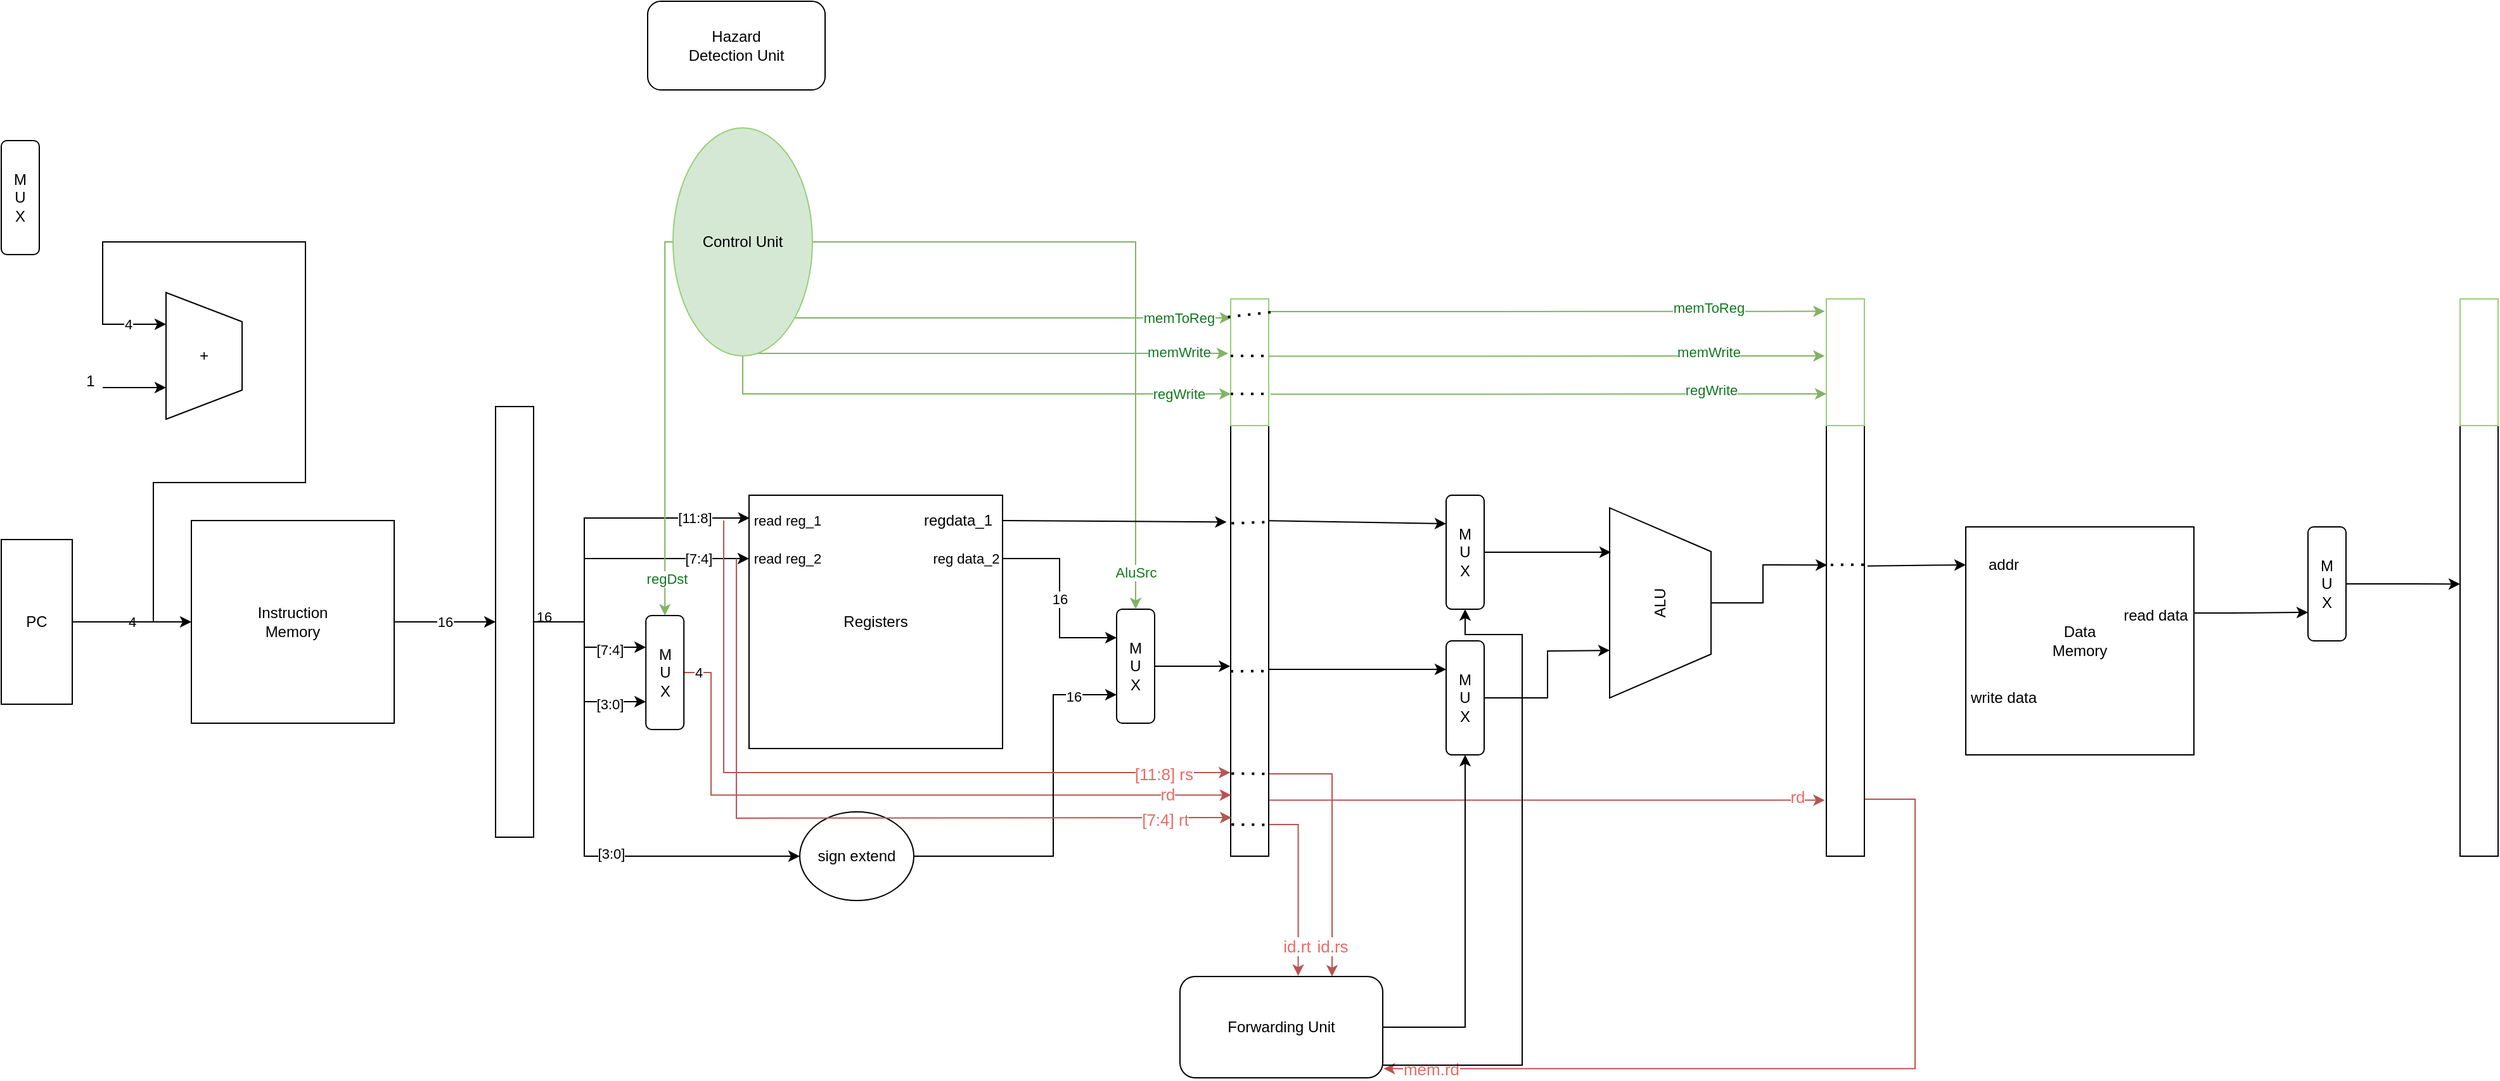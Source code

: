 <mxfile version="17.4.1" type="github">
  <diagram id="qs1wtUwDV05X5uVavrBw" name="Page-1">
    <mxGraphModel dx="1233" dy="703" grid="1" gridSize="10" guides="1" tooltips="1" connect="1" arrows="1" fold="1" page="1" pageScale="1" pageWidth="827" pageHeight="1169" math="0" shadow="0">
      <root>
        <mxCell id="0" />
        <mxCell id="1" parent="0" />
        <mxCell id="9MaWYTvtbsyKYIom71rw-11" value="Registers" style="whiteSpace=wrap;html=1;aspect=fixed;shadow=0;" parent="1" vertex="1">
          <mxGeometry x="860" y="400" width="200" height="200" as="geometry" />
        </mxCell>
        <mxCell id="9MaWYTvtbsyKYIom71rw-66" value="16" style="edgeStyle=orthogonalEdgeStyle;rounded=0;orthogonalLoop=1;jettySize=auto;html=1;entryX=0;entryY=0.25;entryDx=0;entryDy=0;" edge="1" parent="1" source="9MaWYTvtbsyKYIom71rw-11" target="9MaWYTvtbsyKYIom71rw-16">
          <mxGeometry relative="1" as="geometry">
            <Array as="points">
              <mxPoint x="1105" y="450" />
              <mxPoint x="1105" y="513" />
            </Array>
          </mxGeometry>
        </mxCell>
        <mxCell id="9MaWYTvtbsyKYIom71rw-67" value="reg data_2" style="edgeLabel;html=1;align=center;verticalAlign=middle;resizable=0;points=[];" connectable="0" vertex="1" parent="9MaWYTvtbsyKYIom71rw-66">
          <mxGeometry x="-0.825" relative="1" as="geometry">
            <mxPoint x="-43" as="offset" />
          </mxGeometry>
        </mxCell>
        <mxCell id="9MaWYTvtbsyKYIom71rw-9" value="4" style="edgeStyle=orthogonalEdgeStyle;rounded=0;orthogonalLoop=1;jettySize=auto;html=1;entryX=0;entryY=0.5;entryDx=0;entryDy=0;" parent="1" source="9MaWYTvtbsyKYIom71rw-4" target="9MaWYTvtbsyKYIom71rw-8" edge="1">
          <mxGeometry relative="1" as="geometry" />
        </mxCell>
        <mxCell id="9MaWYTvtbsyKYIom71rw-28" value="4" style="edgeStyle=orthogonalEdgeStyle;rounded=0;orthogonalLoop=1;jettySize=auto;html=1;entryX=0.75;entryY=0;entryDx=0;entryDy=0;" parent="1" source="9MaWYTvtbsyKYIom71rw-4" target="9MaWYTvtbsyKYIom71rw-20" edge="1">
          <mxGeometry x="0.921" relative="1" as="geometry">
            <Array as="points">
              <mxPoint x="390" y="500" />
              <mxPoint x="390" y="390" />
              <mxPoint x="510" y="390" />
              <mxPoint x="510" y="200" />
              <mxPoint x="350" y="200" />
              <mxPoint x="350" y="265" />
            </Array>
            <mxPoint as="offset" />
          </mxGeometry>
        </mxCell>
        <mxCell id="9MaWYTvtbsyKYIom71rw-4" value="PC" style="rounded=0;whiteSpace=wrap;html=1;" parent="1" vertex="1">
          <mxGeometry x="270" y="435" width="56" height="130" as="geometry" />
        </mxCell>
        <mxCell id="9MaWYTvtbsyKYIom71rw-12" value="16" style="edgeStyle=orthogonalEdgeStyle;rounded=0;orthogonalLoop=1;jettySize=auto;html=1;entryX=0;entryY=0.5;entryDx=0;entryDy=0;" parent="1" source="9MaWYTvtbsyKYIom71rw-8" target="9MaWYTvtbsyKYIom71rw-10" edge="1">
          <mxGeometry relative="1" as="geometry" />
        </mxCell>
        <mxCell id="9MaWYTvtbsyKYIom71rw-8" value="Instruction&lt;br&gt;Memory" style="whiteSpace=wrap;html=1;aspect=fixed;" parent="1" vertex="1">
          <mxGeometry x="420" y="420" width="160" height="160" as="geometry" />
        </mxCell>
        <mxCell id="9MaWYTvtbsyKYIom71rw-42" style="edgeStyle=orthogonalEdgeStyle;rounded=0;orthogonalLoop=1;jettySize=auto;html=1;entryX=0.002;entryY=0.09;entryDx=0;entryDy=0;entryPerimeter=0;" parent="1" source="9MaWYTvtbsyKYIom71rw-10" target="9MaWYTvtbsyKYIom71rw-11" edge="1">
          <mxGeometry relative="1" as="geometry">
            <Array as="points">
              <mxPoint x="730" y="500" />
              <mxPoint x="730" y="418" />
            </Array>
          </mxGeometry>
        </mxCell>
        <mxCell id="9MaWYTvtbsyKYIom71rw-43" value="read reg_1" style="edgeLabel;html=1;align=center;verticalAlign=middle;resizable=0;points=[];" parent="9MaWYTvtbsyKYIom71rw-42" vertex="1" connectable="0">
          <mxGeometry x="0.569" y="-2" relative="1" as="geometry">
            <mxPoint x="84" as="offset" />
          </mxGeometry>
        </mxCell>
        <mxCell id="9MaWYTvtbsyKYIom71rw-48" value="[11:8]" style="edgeLabel;html=1;align=center;verticalAlign=middle;resizable=0;points=[];" parent="9MaWYTvtbsyKYIom71rw-42" vertex="1" connectable="0">
          <mxGeometry x="0.651" relative="1" as="geometry">
            <mxPoint as="offset" />
          </mxGeometry>
        </mxCell>
        <mxCell id="9MaWYTvtbsyKYIom71rw-44" value="read reg_2" style="edgeStyle=orthogonalEdgeStyle;rounded=0;orthogonalLoop=1;jettySize=auto;html=1;entryX=0;entryY=0.25;entryDx=0;entryDy=0;" parent="1" source="9MaWYTvtbsyKYIom71rw-10" target="9MaWYTvtbsyKYIom71rw-11" edge="1">
          <mxGeometry x="1" y="30" relative="1" as="geometry">
            <Array as="points">
              <mxPoint x="730" y="500" />
              <mxPoint x="730" y="450" />
            </Array>
            <mxPoint x="30" y="30" as="offset" />
          </mxGeometry>
        </mxCell>
        <mxCell id="9MaWYTvtbsyKYIom71rw-49" value="[7:4]" style="edgeLabel;html=1;align=center;verticalAlign=middle;resizable=0;points=[];" parent="9MaWYTvtbsyKYIom71rw-44" vertex="1" connectable="0">
          <mxGeometry x="0.669" y="1" relative="1" as="geometry">
            <mxPoint x="-4" y="1" as="offset" />
          </mxGeometry>
        </mxCell>
        <mxCell id="9MaWYTvtbsyKYIom71rw-54" style="edgeStyle=orthogonalEdgeStyle;rounded=0;orthogonalLoop=1;jettySize=auto;html=1;" edge="1" parent="1" source="9MaWYTvtbsyKYIom71rw-10" target="9MaWYTvtbsyKYIom71rw-51">
          <mxGeometry relative="1" as="geometry">
            <Array as="points">
              <mxPoint x="730" y="500" />
              <mxPoint x="730" y="520" />
            </Array>
          </mxGeometry>
        </mxCell>
        <mxCell id="9MaWYTvtbsyKYIom71rw-56" value="[7:4]" style="edgeLabel;html=1;align=center;verticalAlign=middle;resizable=0;points=[];" connectable="0" vertex="1" parent="9MaWYTvtbsyKYIom71rw-54">
          <mxGeometry x="0.467" y="-2" relative="1" as="geometry">
            <mxPoint as="offset" />
          </mxGeometry>
        </mxCell>
        <mxCell id="9MaWYTvtbsyKYIom71rw-55" style="edgeStyle=orthogonalEdgeStyle;rounded=0;orthogonalLoop=1;jettySize=auto;html=1;entryX=0;entryY=0.75;entryDx=0;entryDy=0;" edge="1" parent="1" source="9MaWYTvtbsyKYIom71rw-10" target="9MaWYTvtbsyKYIom71rw-51">
          <mxGeometry relative="1" as="geometry">
            <Array as="points">
              <mxPoint x="730" y="500" />
              <mxPoint x="730" y="563" />
              <mxPoint x="779" y="563" />
            </Array>
          </mxGeometry>
        </mxCell>
        <mxCell id="9MaWYTvtbsyKYIom71rw-57" value="[3:0]" style="edgeLabel;html=1;align=center;verticalAlign=middle;resizable=0;points=[];" connectable="0" vertex="1" parent="9MaWYTvtbsyKYIom71rw-55">
          <mxGeometry x="0.612" y="-2" relative="1" as="geometry">
            <mxPoint as="offset" />
          </mxGeometry>
        </mxCell>
        <mxCell id="9MaWYTvtbsyKYIom71rw-62" value="16" style="edgeLabel;html=1;align=center;verticalAlign=middle;resizable=0;points=[];" connectable="0" vertex="1" parent="9MaWYTvtbsyKYIom71rw-55">
          <mxGeometry x="-0.895" y="4" relative="1" as="geometry">
            <mxPoint as="offset" />
          </mxGeometry>
        </mxCell>
        <mxCell id="9MaWYTvtbsyKYIom71rw-64" style="edgeStyle=orthogonalEdgeStyle;rounded=0;orthogonalLoop=1;jettySize=auto;html=1;entryX=0;entryY=0.5;entryDx=0;entryDy=0;" edge="1" parent="1" source="9MaWYTvtbsyKYIom71rw-10" target="9MaWYTvtbsyKYIom71rw-63">
          <mxGeometry relative="1" as="geometry">
            <Array as="points">
              <mxPoint x="730" y="500" />
              <mxPoint x="730" y="685" />
            </Array>
          </mxGeometry>
        </mxCell>
        <mxCell id="9MaWYTvtbsyKYIom71rw-69" value="[3:0]" style="edgeLabel;html=1;align=center;verticalAlign=middle;resizable=0;points=[];" connectable="0" vertex="1" parent="9MaWYTvtbsyKYIom71rw-64">
          <mxGeometry x="0.242" y="2" relative="1" as="geometry">
            <mxPoint as="offset" />
          </mxGeometry>
        </mxCell>
        <mxCell id="9MaWYTvtbsyKYIom71rw-10" value="" style="rounded=0;whiteSpace=wrap;html=1;" parent="1" vertex="1">
          <mxGeometry x="660" y="330" width="30" height="340" as="geometry" />
        </mxCell>
        <mxCell id="R9fI59fBNMgwnkUoaB2U-14" style="edgeStyle=orthogonalEdgeStyle;rounded=0;orthogonalLoop=1;jettySize=auto;html=1;exitX=1;exitY=0.5;exitDx=0;exitDy=0;entryX=0;entryY=0.25;entryDx=0;entryDy=0;" edge="1" parent="1" source="9MaWYTvtbsyKYIom71rw-13" target="9MaWYTvtbsyKYIom71rw-15">
          <mxGeometry relative="1" as="geometry">
            <Array as="points">
              <mxPoint x="1270" y="538" />
            </Array>
          </mxGeometry>
        </mxCell>
        <mxCell id="s3Yi8e5sQgFG5L6n6zUz-1" style="edgeStyle=orthogonalEdgeStyle;rounded=0;orthogonalLoop=1;jettySize=auto;html=1;entryX=0.75;entryY=0;entryDx=0;entryDy=0;fillColor=#f8cecc;strokeColor=#b85450;" edge="1" parent="1" source="9MaWYTvtbsyKYIom71rw-13" target="9MaWYTvtbsyKYIom71rw-38">
          <mxGeometry relative="1" as="geometry">
            <Array as="points">
              <mxPoint x="1320" y="620" />
            </Array>
          </mxGeometry>
        </mxCell>
        <mxCell id="s3Yi8e5sQgFG5L6n6zUz-2" value="&lt;font color=&quot;#ea6b66&quot; style=&quot;font-size: 13px&quot;&gt;id.rs&lt;/font&gt;" style="edgeLabel;html=1;align=center;verticalAlign=middle;resizable=0;points=[];" connectable="0" vertex="1" parent="s3Yi8e5sQgFG5L6n6zUz-1">
          <mxGeometry x="0.768" y="-3" relative="1" as="geometry">
            <mxPoint x="3" as="offset" />
          </mxGeometry>
        </mxCell>
        <mxCell id="s3Yi8e5sQgFG5L6n6zUz-3" style="edgeStyle=orthogonalEdgeStyle;rounded=0;orthogonalLoop=1;jettySize=auto;html=1;entryX=0.583;entryY=-0.006;entryDx=0;entryDy=0;entryPerimeter=0;fontSize=13;fontColor=#EA6B66;fillColor=#f8cecc;strokeColor=#b85450;" edge="1" parent="1" source="9MaWYTvtbsyKYIom71rw-13" target="9MaWYTvtbsyKYIom71rw-38">
          <mxGeometry relative="1" as="geometry">
            <Array as="points">
              <mxPoint x="1293" y="660" />
            </Array>
          </mxGeometry>
        </mxCell>
        <mxCell id="s3Yi8e5sQgFG5L6n6zUz-4" value="id.rt" style="edgeLabel;html=1;align=center;verticalAlign=middle;resizable=0;points=[];fontSize=13;fontColor=#EA6B66;" connectable="0" vertex="1" parent="s3Yi8e5sQgFG5L6n6zUz-3">
          <mxGeometry x="0.671" y="-2" relative="1" as="geometry">
            <mxPoint as="offset" />
          </mxGeometry>
        </mxCell>
        <mxCell id="s3Yi8e5sQgFG5L6n6zUz-5" style="edgeStyle=orthogonalEdgeStyle;rounded=0;orthogonalLoop=1;jettySize=auto;html=1;entryX=-0.044;entryY=0.87;entryDx=0;entryDy=0;entryPerimeter=0;fontSize=13;fontColor=#EA6B66;fillColor=#f8cecc;strokeColor=#b85450;" edge="1" parent="1" source="9MaWYTvtbsyKYIom71rw-13" target="9MaWYTvtbsyKYIom71rw-30">
          <mxGeometry relative="1" as="geometry">
            <Array as="points">
              <mxPoint x="1490" y="640" />
            </Array>
          </mxGeometry>
        </mxCell>
        <mxCell id="s3Yi8e5sQgFG5L6n6zUz-6" value="rd" style="edgeLabel;html=1;align=center;verticalAlign=middle;resizable=0;points=[];fontSize=13;fontColor=#EA6B66;" connectable="0" vertex="1" parent="s3Yi8e5sQgFG5L6n6zUz-5">
          <mxGeometry x="0.898" y="3" relative="1" as="geometry">
            <mxPoint as="offset" />
          </mxGeometry>
        </mxCell>
        <mxCell id="9MaWYTvtbsyKYIom71rw-13" value="" style="rounded=0;whiteSpace=wrap;html=1;" parent="1" vertex="1">
          <mxGeometry x="1240" y="345" width="30" height="340" as="geometry" />
        </mxCell>
        <mxCell id="9MaWYTvtbsyKYIom71rw-14" value="M&lt;br&gt;U&lt;br&gt;X" style="rounded=1;whiteSpace=wrap;html=1;" parent="1" vertex="1">
          <mxGeometry x="1410" y="400" width="30" height="90" as="geometry" />
        </mxCell>
        <mxCell id="9MaWYTvtbsyKYIom71rw-15" value="M&lt;br&gt;U&lt;br&gt;X" style="rounded=1;whiteSpace=wrap;html=1;" parent="1" vertex="1">
          <mxGeometry x="1410" y="515" width="30" height="90" as="geometry" />
        </mxCell>
        <mxCell id="9MaWYTvtbsyKYIom71rw-70" style="edgeStyle=orthogonalEdgeStyle;rounded=0;orthogonalLoop=1;jettySize=auto;html=1;entryX=-0.013;entryY=0.559;entryDx=0;entryDy=0;entryPerimeter=0;" edge="1" parent="1" source="9MaWYTvtbsyKYIom71rw-16" target="9MaWYTvtbsyKYIom71rw-13">
          <mxGeometry relative="1" as="geometry" />
        </mxCell>
        <mxCell id="9MaWYTvtbsyKYIom71rw-16" value="M&lt;br&gt;U&lt;br&gt;X" style="rounded=1;whiteSpace=wrap;html=1;" parent="1" vertex="1">
          <mxGeometry x="1150" y="490" width="30" height="90" as="geometry" />
        </mxCell>
        <mxCell id="9MaWYTvtbsyKYIom71rw-20" value="+" style="verticalLabelPosition=middle;verticalAlign=middle;html=1;shape=trapezoid;perimeter=trapezoidPerimeter;whiteSpace=wrap;size=0.23;arcSize=10;flipV=1;labelPosition=center;align=center;rotation=-90;" parent="1" vertex="1">
          <mxGeometry x="380" y="260" width="100" height="60" as="geometry" />
        </mxCell>
        <mxCell id="9MaWYTvtbsyKYIom71rw-27" style="edgeStyle=orthogonalEdgeStyle;rounded=0;orthogonalLoop=1;jettySize=auto;html=1;entryX=0.25;entryY=0;entryDx=0;entryDy=0;" parent="1" source="9MaWYTvtbsyKYIom71rw-24" target="9MaWYTvtbsyKYIom71rw-20" edge="1">
          <mxGeometry relative="1" as="geometry">
            <Array as="points">
              <mxPoint x="360" y="315" />
              <mxPoint x="360" y="315" />
            </Array>
          </mxGeometry>
        </mxCell>
        <mxCell id="9MaWYTvtbsyKYIom71rw-24" value="1" style="text;html=1;align=center;verticalAlign=middle;resizable=0;points=[];autosize=1;strokeColor=none;fillColor=none;" parent="1" vertex="1">
          <mxGeometry x="330" y="300" width="20" height="20" as="geometry" />
        </mxCell>
        <mxCell id="9MaWYTvtbsyKYIom71rw-29" value="ALU" style="verticalLabelPosition=middle;verticalAlign=middle;html=1;shape=trapezoid;perimeter=trapezoidPerimeter;whiteSpace=wrap;size=0.23;arcSize=10;flipV=1;labelPosition=center;align=center;rotation=-90;" parent="1" vertex="1">
          <mxGeometry x="1504" y="445" width="150" height="80" as="geometry" />
        </mxCell>
        <mxCell id="s3Yi8e5sQgFG5L6n6zUz-7" style="edgeStyle=orthogonalEdgeStyle;rounded=0;orthogonalLoop=1;jettySize=auto;html=1;entryX=1.004;entryY=0.91;entryDx=0;entryDy=0;entryPerimeter=0;fontSize=13;fontColor=#EA6B66;fillColor=#f8cecc;strokeColor=#b85450;" edge="1" parent="1" source="9MaWYTvtbsyKYIom71rw-30" target="9MaWYTvtbsyKYIom71rw-38">
          <mxGeometry relative="1" as="geometry">
            <Array as="points">
              <mxPoint x="1780" y="640" />
              <mxPoint x="1780" y="853" />
            </Array>
          </mxGeometry>
        </mxCell>
        <mxCell id="s3Yi8e5sQgFG5L6n6zUz-8" value="mem.rd" style="edgeLabel;html=1;align=center;verticalAlign=middle;resizable=0;points=[];fontSize=13;fontColor=#EA6B66;" connectable="0" vertex="1" parent="s3Yi8e5sQgFG5L6n6zUz-7">
          <mxGeometry x="0.889" relative="1" as="geometry">
            <mxPoint as="offset" />
          </mxGeometry>
        </mxCell>
        <mxCell id="9MaWYTvtbsyKYIom71rw-30" value="" style="rounded=0;whiteSpace=wrap;html=1;" parent="1" vertex="1">
          <mxGeometry x="1710" y="345" width="30" height="340" as="geometry" />
        </mxCell>
        <mxCell id="9MaWYTvtbsyKYIom71rw-34" style="edgeStyle=orthogonalEdgeStyle;rounded=0;orthogonalLoop=1;jettySize=auto;html=1;entryX=0;entryY=0.75;entryDx=0;entryDy=0;" parent="1" source="9MaWYTvtbsyKYIom71rw-31" target="9MaWYTvtbsyKYIom71rw-32" edge="1">
          <mxGeometry relative="1" as="geometry">
            <Array as="points">
              <mxPoint x="2030" y="493" />
              <mxPoint x="2030" y="493" />
            </Array>
          </mxGeometry>
        </mxCell>
        <mxCell id="9MaWYTvtbsyKYIom71rw-31" value="Data&lt;br&gt;Memory" style="whiteSpace=wrap;html=1;aspect=fixed;" parent="1" vertex="1">
          <mxGeometry x="1820" y="425" width="180" height="180" as="geometry" />
        </mxCell>
        <mxCell id="9MaWYTvtbsyKYIom71rw-37" style="edgeStyle=orthogonalEdgeStyle;rounded=0;orthogonalLoop=1;jettySize=auto;html=1;entryX=0;entryY=0.368;entryDx=0;entryDy=0;entryPerimeter=0;" parent="1" source="9MaWYTvtbsyKYIom71rw-32" target="9MaWYTvtbsyKYIom71rw-33" edge="1">
          <mxGeometry relative="1" as="geometry" />
        </mxCell>
        <mxCell id="9MaWYTvtbsyKYIom71rw-32" value="M&lt;br&gt;U&lt;br&gt;X" style="rounded=1;whiteSpace=wrap;html=1;" parent="1" vertex="1">
          <mxGeometry x="2090" y="425" width="30" height="90" as="geometry" />
        </mxCell>
        <mxCell id="9MaWYTvtbsyKYIom71rw-33" value="" style="rounded=0;whiteSpace=wrap;html=1;" parent="1" vertex="1">
          <mxGeometry x="2210" y="345" width="30" height="340" as="geometry" />
        </mxCell>
        <mxCell id="9MaWYTvtbsyKYIom71rw-38" value="Forwarding Unit" style="rounded=1;whiteSpace=wrap;html=1;" parent="1" vertex="1">
          <mxGeometry x="1200" y="780" width="160" height="80" as="geometry" />
        </mxCell>
        <mxCell id="9MaWYTvtbsyKYIom71rw-39" value="Hazard &lt;br&gt;Detection Unit" style="rounded=1;whiteSpace=wrap;html=1;" parent="1" vertex="1">
          <mxGeometry x="780" y="10" width="140" height="70" as="geometry" />
        </mxCell>
        <mxCell id="9MaWYTvtbsyKYIom71rw-74" style="edgeStyle=orthogonalEdgeStyle;rounded=0;orthogonalLoop=1;jettySize=auto;html=1;entryX=0.5;entryY=0;entryDx=0;entryDy=0;fillColor=#d5e8d4;strokeColor=#82b366;" edge="1" parent="1" source="9MaWYTvtbsyKYIom71rw-41" target="9MaWYTvtbsyKYIom71rw-51">
          <mxGeometry relative="1" as="geometry">
            <Array as="points">
              <mxPoint x="794" y="200" />
            </Array>
          </mxGeometry>
        </mxCell>
        <mxCell id="9MaWYTvtbsyKYIom71rw-75" value="&lt;font color=&quot;#11781f&quot;&gt;regDst&lt;/font&gt;" style="edgeLabel;html=1;align=center;verticalAlign=middle;resizable=0;points=[];" connectable="0" vertex="1" parent="9MaWYTvtbsyKYIom71rw-74">
          <mxGeometry x="0.808" y="1" relative="1" as="geometry">
            <mxPoint as="offset" />
          </mxGeometry>
        </mxCell>
        <mxCell id="9MaWYTvtbsyKYIom71rw-76" style="edgeStyle=orthogonalEdgeStyle;rounded=0;orthogonalLoop=1;jettySize=auto;html=1;entryX=0.5;entryY=0;entryDx=0;entryDy=0;fontColor=#11781F;fillColor=#d5e8d4;strokeColor=#82b366;" edge="1" parent="1" source="9MaWYTvtbsyKYIom71rw-41" target="9MaWYTvtbsyKYIom71rw-16">
          <mxGeometry relative="1" as="geometry">
            <Array as="points">
              <mxPoint x="1165" y="200" />
            </Array>
          </mxGeometry>
        </mxCell>
        <mxCell id="9MaWYTvtbsyKYIom71rw-77" value="AluSrc" style="edgeLabel;html=1;align=center;verticalAlign=middle;resizable=0;points=[];fontColor=#11781F;" connectable="0" vertex="1" parent="9MaWYTvtbsyKYIom71rw-76">
          <mxGeometry x="0.893" relative="1" as="geometry">
            <mxPoint as="offset" />
          </mxGeometry>
        </mxCell>
        <mxCell id="9MaWYTvtbsyKYIom71rw-79" style="edgeStyle=orthogonalEdgeStyle;rounded=0;orthogonalLoop=1;jettySize=auto;html=1;entryX=0.013;entryY=0.15;entryDx=0;entryDy=0;entryPerimeter=0;fontColor=#11781F;fillColor=#d5e8d4;strokeColor=#82b366;" edge="1" parent="1" source="9MaWYTvtbsyKYIom71rw-41" target="9MaWYTvtbsyKYIom71rw-78">
          <mxGeometry relative="1" as="geometry">
            <Array as="points">
              <mxPoint x="1020" y="260" />
              <mxPoint x="1020" y="260" />
            </Array>
          </mxGeometry>
        </mxCell>
        <mxCell id="9MaWYTvtbsyKYIom71rw-80" value="memToReg" style="edgeLabel;html=1;align=center;verticalAlign=middle;resizable=0;points=[];fontColor=#11781F;" connectable="0" vertex="1" parent="9MaWYTvtbsyKYIom71rw-79">
          <mxGeometry x="0.758" relative="1" as="geometry">
            <mxPoint as="offset" />
          </mxGeometry>
        </mxCell>
        <mxCell id="9MaWYTvtbsyKYIom71rw-81" style="edgeStyle=orthogonalEdgeStyle;rounded=0;orthogonalLoop=1;jettySize=auto;html=1;entryX=-0.067;entryY=0.43;entryDx=0;entryDy=0;entryPerimeter=0;fontColor=#11781F;fillColor=#d5e8d4;strokeColor=#82b366;" edge="1" parent="1" source="9MaWYTvtbsyKYIom71rw-41" target="9MaWYTvtbsyKYIom71rw-78">
          <mxGeometry relative="1" as="geometry">
            <Array as="points">
              <mxPoint x="1000" y="288" />
              <mxPoint x="1000" y="288" />
            </Array>
          </mxGeometry>
        </mxCell>
        <mxCell id="9MaWYTvtbsyKYIom71rw-82" value="memWrite" style="edgeLabel;html=1;align=center;verticalAlign=middle;resizable=0;points=[];fontColor=#11781F;" connectable="0" vertex="1" parent="9MaWYTvtbsyKYIom71rw-81">
          <mxGeometry x="0.789" y="1" relative="1" as="geometry">
            <mxPoint as="offset" />
          </mxGeometry>
        </mxCell>
        <mxCell id="9MaWYTvtbsyKYIom71rw-83" style="edgeStyle=orthogonalEdgeStyle;rounded=0;orthogonalLoop=1;jettySize=auto;html=1;entryX=0;entryY=0.75;entryDx=0;entryDy=0;fontColor=#11781F;fillColor=#d5e8d4;strokeColor=#82b366;" edge="1" parent="1" source="9MaWYTvtbsyKYIom71rw-41" target="9MaWYTvtbsyKYIom71rw-78">
          <mxGeometry relative="1" as="geometry">
            <Array as="points">
              <mxPoint x="855" y="320" />
            </Array>
          </mxGeometry>
        </mxCell>
        <mxCell id="9MaWYTvtbsyKYIom71rw-84" value="regWrite" style="edgeLabel;html=1;align=center;verticalAlign=middle;resizable=0;points=[];fontColor=#11781F;" connectable="0" vertex="1" parent="9MaWYTvtbsyKYIom71rw-83">
          <mxGeometry x="0.801" relative="1" as="geometry">
            <mxPoint as="offset" />
          </mxGeometry>
        </mxCell>
        <mxCell id="9MaWYTvtbsyKYIom71rw-41" value="Control Unit" style="ellipse;whiteSpace=wrap;html=1;fillColor=#d5e8d4;strokeColor=#97D077;" parent="1" vertex="1">
          <mxGeometry x="800" y="110" width="110" height="180" as="geometry" />
        </mxCell>
        <mxCell id="9MaWYTvtbsyKYIom71rw-59" value="" style="edgeStyle=orthogonalEdgeStyle;rounded=0;orthogonalLoop=1;jettySize=auto;html=1;entryX=0.013;entryY=0.858;entryDx=0;entryDy=0;entryPerimeter=0;fillColor=#f8cecc;strokeColor=#b85450;" edge="1" parent="1" source="9MaWYTvtbsyKYIom71rw-51" target="9MaWYTvtbsyKYIom71rw-13">
          <mxGeometry x="1" y="29" relative="1" as="geometry">
            <mxPoint x="860.0" y="540.4" as="targetPoint" />
            <mxPoint x="28" y="28" as="offset" />
            <Array as="points">
              <mxPoint x="830" y="540" />
              <mxPoint x="830" y="637" />
            </Array>
          </mxGeometry>
        </mxCell>
        <mxCell id="9MaWYTvtbsyKYIom71rw-61" value="4" style="edgeLabel;html=1;align=center;verticalAlign=middle;resizable=0;points=[];" connectable="0" vertex="1" parent="9MaWYTvtbsyKYIom71rw-59">
          <mxGeometry x="-0.251" y="-1" relative="1" as="geometry">
            <mxPoint x="-90" y="-98" as="offset" />
          </mxGeometry>
        </mxCell>
        <mxCell id="vbPNOt27voXnsjf1Uisj-1" value="&lt;font color=&quot;#ea6b66&quot; style=&quot;font-size: 13px&quot;&gt;rd&lt;/font&gt;" style="edgeLabel;html=1;align=center;verticalAlign=middle;resizable=0;points=[];" connectable="0" vertex="1" parent="9MaWYTvtbsyKYIom71rw-59">
          <mxGeometry x="0.809" y="1" relative="1" as="geometry">
            <mxPoint as="offset" />
          </mxGeometry>
        </mxCell>
        <mxCell id="9MaWYTvtbsyKYIom71rw-51" value="M&lt;br&gt;U&lt;br&gt;X" style="rounded=1;whiteSpace=wrap;html=1;" parent="1" vertex="1">
          <mxGeometry x="778.6" y="495" width="30" height="90" as="geometry" />
        </mxCell>
        <mxCell id="iv6ikl1J-U2hCt3s8rc8-1" value="M&lt;br&gt;U&lt;br&gt;X" style="rounded=1;whiteSpace=wrap;html=1;" vertex="1" parent="1">
          <mxGeometry x="270" y="120" width="30" height="90" as="geometry" />
        </mxCell>
        <mxCell id="9MaWYTvtbsyKYIom71rw-65" style="edgeStyle=orthogonalEdgeStyle;rounded=0;orthogonalLoop=1;jettySize=auto;html=1;entryX=0;entryY=0.75;entryDx=0;entryDy=0;" edge="1" parent="1" source="9MaWYTvtbsyKYIom71rw-63" target="9MaWYTvtbsyKYIom71rw-16">
          <mxGeometry relative="1" as="geometry">
            <Array as="points">
              <mxPoint x="1100" y="685" />
              <mxPoint x="1100" y="558" />
            </Array>
          </mxGeometry>
        </mxCell>
        <mxCell id="9MaWYTvtbsyKYIom71rw-68" value="16" style="edgeLabel;html=1;align=center;verticalAlign=middle;resizable=0;points=[];" connectable="0" vertex="1" parent="9MaWYTvtbsyKYIom71rw-65">
          <mxGeometry x="0.759" y="-1" relative="1" as="geometry">
            <mxPoint as="offset" />
          </mxGeometry>
        </mxCell>
        <mxCell id="R9fI59fBNMgwnkUoaB2U-11" value="" style="endArrow=classic;html=1;rounded=0;exitX=0.5;exitY=1;exitDx=0;exitDy=0;entryX=0.021;entryY=0.324;entryDx=0;entryDy=0;entryPerimeter=0;" edge="1" parent="1" source="9MaWYTvtbsyKYIom71rw-29" target="9MaWYTvtbsyKYIom71rw-30">
          <mxGeometry width="50" height="50" relative="1" as="geometry">
            <mxPoint x="1430" y="510" as="sourcePoint" />
            <mxPoint x="1480" y="460" as="targetPoint" />
            <Array as="points">
              <mxPoint x="1660" y="485" />
              <mxPoint x="1660" y="455" />
            </Array>
          </mxGeometry>
        </mxCell>
        <mxCell id="9MaWYTvtbsyKYIom71rw-63" value="sign extend" style="ellipse;whiteSpace=wrap;html=1;shadow=0;" vertex="1" parent="1">
          <mxGeometry x="900" y="650" width="90" height="70" as="geometry" />
        </mxCell>
        <mxCell id="9MaWYTvtbsyKYIom71rw-87" style="edgeStyle=orthogonalEdgeStyle;rounded=0;orthogonalLoop=1;jettySize=auto;html=1;entryX=-0.044;entryY=0.098;entryDx=0;entryDy=0;entryPerimeter=0;fontColor=#11781F;fillColor=#d5e8d4;strokeColor=#82b366;" edge="1" parent="1" source="9MaWYTvtbsyKYIom71rw-78" target="9MaWYTvtbsyKYIom71rw-85">
          <mxGeometry relative="1" as="geometry">
            <Array as="points">
              <mxPoint x="1440" y="255" />
              <mxPoint x="1440" y="255" />
            </Array>
          </mxGeometry>
        </mxCell>
        <mxCell id="9MaWYTvtbsyKYIom71rw-88" value="memToReg" style="edgeLabel;html=1;align=center;verticalAlign=middle;resizable=0;points=[];fontColor=#11781F;" connectable="0" vertex="1" parent="9MaWYTvtbsyKYIom71rw-87">
          <mxGeometry x="0.583" y="3" relative="1" as="geometry">
            <mxPoint as="offset" />
          </mxGeometry>
        </mxCell>
        <mxCell id="9MaWYTvtbsyKYIom71rw-78" value="" style="rounded=0;whiteSpace=wrap;html=1;shadow=0;fontColor=#11781F;strokeColor=#97D077;" vertex="1" parent="1">
          <mxGeometry x="1240" y="245" width="30" height="100" as="geometry" />
        </mxCell>
        <mxCell id="R9fI59fBNMgwnkUoaB2U-16" value="" style="endArrow=classic;html=1;rounded=0;exitX=1;exitY=0.5;exitDx=0;exitDy=0;entryX=0.5;entryY=1;entryDx=0;entryDy=0;" edge="1" parent="1" source="9MaWYTvtbsyKYIom71rw-38" target="9MaWYTvtbsyKYIom71rw-15">
          <mxGeometry width="50" height="50" relative="1" as="geometry">
            <mxPoint x="1320" y="800" as="sourcePoint" />
            <mxPoint x="1420" y="550" as="targetPoint" />
            <Array as="points">
              <mxPoint x="1425" y="820" />
            </Array>
          </mxGeometry>
        </mxCell>
        <mxCell id="9MaWYTvtbsyKYIom71rw-85" value="" style="rounded=0;whiteSpace=wrap;html=1;shadow=0;fontColor=#11781F;strokeColor=#97D077;" vertex="1" parent="1">
          <mxGeometry x="1710" y="245" width="30" height="100" as="geometry" />
        </mxCell>
        <mxCell id="R9fI59fBNMgwnkUoaB2U-17" value="addr" style="text;html=1;strokeColor=none;fillColor=none;align=center;verticalAlign=middle;whiteSpace=wrap;rounded=0;" vertex="1" parent="1">
          <mxGeometry x="1820" y="440" width="60" height="30" as="geometry" />
        </mxCell>
        <mxCell id="9MaWYTvtbsyKYIom71rw-89" style="edgeStyle=orthogonalEdgeStyle;rounded=0;orthogonalLoop=1;jettySize=auto;html=1;entryX=-0.044;entryY=0.098;entryDx=0;entryDy=0;entryPerimeter=0;fontColor=#11781F;fillColor=#d5e8d4;strokeColor=#82b366;" edge="1" parent="1">
          <mxGeometry relative="1" as="geometry">
            <mxPoint x="1270" y="290.2" as="sourcePoint" />
            <mxPoint x="1708.68" y="290.0" as="targetPoint" />
            <Array as="points">
              <mxPoint x="1440" y="290.2" />
              <mxPoint x="1440" y="290.2" />
            </Array>
          </mxGeometry>
        </mxCell>
        <mxCell id="9MaWYTvtbsyKYIom71rw-90" value="memWrite" style="edgeLabel;html=1;align=center;verticalAlign=middle;resizable=0;points=[];fontColor=#11781F;" connectable="0" vertex="1" parent="9MaWYTvtbsyKYIom71rw-89">
          <mxGeometry x="0.583" y="3" relative="1" as="geometry">
            <mxPoint as="offset" />
          </mxGeometry>
        </mxCell>
        <mxCell id="R9fI59fBNMgwnkUoaB2U-18" value="write data" style="text;html=1;strokeColor=none;fillColor=none;align=center;verticalAlign=middle;whiteSpace=wrap;rounded=0;" vertex="1" parent="1">
          <mxGeometry x="1820" y="545" width="60" height="30" as="geometry" />
        </mxCell>
        <mxCell id="9MaWYTvtbsyKYIom71rw-91" style="edgeStyle=orthogonalEdgeStyle;rounded=0;orthogonalLoop=1;jettySize=auto;html=1;entryX=-0.044;entryY=0.098;entryDx=0;entryDy=0;entryPerimeter=0;fontColor=#11781F;fillColor=#d5e8d4;strokeColor=#82b366;" edge="1" parent="1">
          <mxGeometry relative="1" as="geometry">
            <mxPoint x="1271.32" y="320.2" as="sourcePoint" />
            <mxPoint x="1710.0" y="320.0" as="targetPoint" />
            <Array as="points">
              <mxPoint x="1441.32" y="320.2" />
              <mxPoint x="1441.32" y="320.2" />
            </Array>
          </mxGeometry>
        </mxCell>
        <mxCell id="9MaWYTvtbsyKYIom71rw-92" value="regWrite" style="edgeLabel;html=1;align=center;verticalAlign=middle;resizable=0;points=[];fontColor=#11781F;" connectable="0" vertex="1" parent="9MaWYTvtbsyKYIom71rw-91">
          <mxGeometry x="0.583" y="3" relative="1" as="geometry">
            <mxPoint as="offset" />
          </mxGeometry>
        </mxCell>
        <mxCell id="R9fI59fBNMgwnkUoaB2U-19" value="read data" style="text;html=1;strokeColor=none;fillColor=none;align=center;verticalAlign=middle;whiteSpace=wrap;rounded=0;" vertex="1" parent="1">
          <mxGeometry x="1940" y="480" width="60" height="30" as="geometry" />
        </mxCell>
        <mxCell id="9MaWYTvtbsyKYIom71rw-93" value="" style="rounded=0;whiteSpace=wrap;html=1;shadow=0;fontColor=#11781F;strokeColor=#97D077;" vertex="1" parent="1">
          <mxGeometry x="2210" y="245" width="30" height="100" as="geometry" />
        </mxCell>
        <mxCell id="R9fI59fBNMgwnkUoaB2U-21" value="" style="endArrow=classic;html=1;rounded=0;exitX=1.081;exitY=0.326;exitDx=0;exitDy=0;exitPerimeter=0;entryX=0;entryY=0.5;entryDx=0;entryDy=0;" edge="1" parent="1" source="9MaWYTvtbsyKYIom71rw-30" target="R9fI59fBNMgwnkUoaB2U-17">
          <mxGeometry width="50" height="50" relative="1" as="geometry">
            <mxPoint x="1500" y="550" as="sourcePoint" />
            <mxPoint x="1550" y="500" as="targetPoint" />
          </mxGeometry>
        </mxCell>
        <mxCell id="vbPNOt27voXnsjf1Uisj-5" value="" style="endArrow=classic;html=1;rounded=0;fontColor=#EA6B66;entryX=-0.013;entryY=0.806;entryDx=0;entryDy=0;entryPerimeter=0;fillColor=#f8cecc;strokeColor=#b85450;" edge="1" parent="1" target="9MaWYTvtbsyKYIom71rw-13">
          <mxGeometry width="50" height="50" relative="1" as="geometry">
            <mxPoint x="840" y="420" as="sourcePoint" />
            <mxPoint x="1140" y="710" as="targetPoint" />
            <Array as="points">
              <mxPoint x="840" y="619" />
            </Array>
          </mxGeometry>
        </mxCell>
        <mxCell id="vbPNOt27voXnsjf1Uisj-6" value="[11:8] rs" style="edgeLabel;html=1;align=center;verticalAlign=middle;resizable=0;points=[];fontSize=13;fontColor=#EA6B66;" connectable="0" vertex="1" parent="vbPNOt27voXnsjf1Uisj-5">
          <mxGeometry x="0.824" y="-1" relative="1" as="geometry">
            <mxPoint as="offset" />
          </mxGeometry>
        </mxCell>
        <mxCell id="R9fI59fBNMgwnkUoaB2U-22" value="" style="endArrow=classic;html=1;rounded=0;exitX=1;exitY=0.5;exitDx=0;exitDy=0;" edge="1" parent="1" source="9MaWYTvtbsyKYIom71rw-14">
          <mxGeometry width="50" height="50" relative="1" as="geometry">
            <mxPoint x="1500" y="550" as="sourcePoint" />
            <mxPoint x="1540" y="445" as="targetPoint" />
          </mxGeometry>
        </mxCell>
        <mxCell id="vbPNOt27voXnsjf1Uisj-7" value="" style="endArrow=classic;html=1;rounded=0;fontColor=#EA6B66;entryX=-0.013;entryY=0.806;entryDx=0;entryDy=0;entryPerimeter=0;fillColor=#f8cecc;strokeColor=#b85450;" edge="1" parent="1">
          <mxGeometry width="50" height="50" relative="1" as="geometry">
            <mxPoint x="850" y="450" as="sourcePoint" />
            <mxPoint x="1240.61" y="654.52" as="targetPoint" />
            <Array as="points">
              <mxPoint x="850" y="655" />
            </Array>
          </mxGeometry>
        </mxCell>
        <mxCell id="vbPNOt27voXnsjf1Uisj-8" value="[7:4] rt" style="edgeLabel;html=1;align=center;verticalAlign=middle;resizable=0;points=[];fontSize=13;fontColor=#EA6B66;" connectable="0" vertex="1" parent="vbPNOt27voXnsjf1Uisj-7">
          <mxGeometry x="0.824" y="-1" relative="1" as="geometry">
            <mxPoint as="offset" />
          </mxGeometry>
        </mxCell>
        <mxCell id="R9fI59fBNMgwnkUoaB2U-23" value="" style="endArrow=classic;html=1;rounded=0;exitX=1;exitY=0.5;exitDx=0;exitDy=0;entryX=0.25;entryY=0;entryDx=0;entryDy=0;" edge="1" parent="1" source="9MaWYTvtbsyKYIom71rw-15" target="9MaWYTvtbsyKYIom71rw-29">
          <mxGeometry width="50" height="50" relative="1" as="geometry">
            <mxPoint x="1500" y="550" as="sourcePoint" />
            <mxPoint x="1550" y="500" as="targetPoint" />
            <Array as="points">
              <mxPoint x="1490" y="560" />
              <mxPoint x="1490" y="523" />
            </Array>
          </mxGeometry>
        </mxCell>
        <mxCell id="R9fI59fBNMgwnkUoaB2U-24" value="" style="endArrow=none;dashed=1;html=1;dashPattern=1 3;strokeWidth=2;rounded=0;entryX=1.011;entryY=0.57;entryDx=0;entryDy=0;entryPerimeter=0;" edge="1" parent="1" target="9MaWYTvtbsyKYIom71rw-13">
          <mxGeometry width="50" height="50" relative="1" as="geometry">
            <mxPoint x="1240" y="539" as="sourcePoint" />
            <mxPoint x="1550" y="500" as="targetPoint" />
          </mxGeometry>
        </mxCell>
        <mxCell id="R9fI59fBNMgwnkUoaB2U-25" value="" style="endArrow=none;dashed=1;html=1;dashPattern=1 3;strokeWidth=2;rounded=0;exitX=-0.076;exitY=0.143;exitDx=0;exitDy=0;exitPerimeter=0;entryX=1.076;entryY=0.104;entryDx=0;entryDy=0;entryPerimeter=0;" edge="1" parent="1" source="9MaWYTvtbsyKYIom71rw-78" target="9MaWYTvtbsyKYIom71rw-78">
          <mxGeometry width="50" height="50" relative="1" as="geometry">
            <mxPoint x="1500" y="550" as="sourcePoint" />
            <mxPoint x="1550" y="500" as="targetPoint" />
          </mxGeometry>
        </mxCell>
        <mxCell id="R9fI59fBNMgwnkUoaB2U-26" value="" style="endArrow=none;dashed=1;html=1;dashPattern=1 3;strokeWidth=2;rounded=0;" edge="1" parent="1">
          <mxGeometry width="50" height="50" relative="1" as="geometry">
            <mxPoint x="1240" y="290" as="sourcePoint" />
            <mxPoint x="1270" y="290" as="targetPoint" />
          </mxGeometry>
        </mxCell>
        <mxCell id="R9fI59fBNMgwnkUoaB2U-27" value="" style="endArrow=none;dashed=1;html=1;dashPattern=1 3;strokeWidth=2;rounded=0;exitX=0;exitY=0.75;exitDx=0;exitDy=0;entryX=1;entryY=0.75;entryDx=0;entryDy=0;" edge="1" parent="1" source="9MaWYTvtbsyKYIom71rw-78" target="9MaWYTvtbsyKYIom71rw-78">
          <mxGeometry width="50" height="50" relative="1" as="geometry">
            <mxPoint x="1500" y="550" as="sourcePoint" />
            <mxPoint x="1550" y="500" as="targetPoint" />
          </mxGeometry>
        </mxCell>
        <mxCell id="R9fI59fBNMgwnkUoaB2U-28" value="" style="endArrow=none;dashed=1;html=1;dashPattern=1 3;strokeWidth=2;rounded=0;exitX=0.982;exitY=0.323;exitDx=0;exitDy=0;exitPerimeter=0;" edge="1" parent="1" source="9MaWYTvtbsyKYIom71rw-30">
          <mxGeometry width="50" height="50" relative="1" as="geometry">
            <mxPoint x="1500" y="550" as="sourcePoint" />
            <mxPoint x="1710" y="455" as="targetPoint" />
          </mxGeometry>
        </mxCell>
        <mxCell id="R9fI59fBNMgwnkUoaB2U-29" value="regdata_1" style="text;html=1;strokeColor=none;fillColor=none;align=center;verticalAlign=middle;whiteSpace=wrap;rounded=0;" vertex="1" parent="1">
          <mxGeometry x="990" y="405" width="70" height="30" as="geometry" />
        </mxCell>
        <mxCell id="R9fI59fBNMgwnkUoaB2U-30" value="" style="endArrow=classic;html=1;rounded=0;exitX=1;exitY=0.5;exitDx=0;exitDy=0;entryX=-0.109;entryY=0.224;entryDx=0;entryDy=0;entryPerimeter=0;" edge="1" parent="1" source="R9fI59fBNMgwnkUoaB2U-29" target="9MaWYTvtbsyKYIom71rw-13">
          <mxGeometry width="50" height="50" relative="1" as="geometry">
            <mxPoint x="1480" y="550" as="sourcePoint" />
            <mxPoint x="1530" y="500" as="targetPoint" />
          </mxGeometry>
        </mxCell>
        <mxCell id="R9fI59fBNMgwnkUoaB2U-31" value="" style="endArrow=none;dashed=1;html=1;dashPattern=1 3;strokeWidth=2;rounded=0;exitX=0.023;exitY=0.227;exitDx=0;exitDy=0;exitPerimeter=0;entryX=1.011;entryY=0.224;entryDx=0;entryDy=0;entryPerimeter=0;" edge="1" parent="1" source="9MaWYTvtbsyKYIom71rw-13" target="9MaWYTvtbsyKYIom71rw-13">
          <mxGeometry width="50" height="50" relative="1" as="geometry">
            <mxPoint x="1480" y="550" as="sourcePoint" />
            <mxPoint x="1530" y="500" as="targetPoint" />
          </mxGeometry>
        </mxCell>
        <mxCell id="R9fI59fBNMgwnkUoaB2U-32" value="" style="endArrow=classic;html=1;rounded=0;exitX=1;exitY=0.221;exitDx=0;exitDy=0;exitPerimeter=0;entryX=0;entryY=0.25;entryDx=0;entryDy=0;" edge="1" parent="1" source="9MaWYTvtbsyKYIom71rw-13" target="9MaWYTvtbsyKYIom71rw-14">
          <mxGeometry width="50" height="50" relative="1" as="geometry">
            <mxPoint x="1480" y="550" as="sourcePoint" />
            <mxPoint x="1530" y="500" as="targetPoint" />
          </mxGeometry>
        </mxCell>
        <mxCell id="R9fI59fBNMgwnkUoaB2U-33" value="" style="endArrow=classic;html=1;rounded=0;exitX=1;exitY=0.875;exitDx=0;exitDy=0;entryX=0.5;entryY=1;entryDx=0;entryDy=0;exitPerimeter=0;" edge="1" parent="1" source="9MaWYTvtbsyKYIom71rw-38" target="9MaWYTvtbsyKYIom71rw-14">
          <mxGeometry width="50" height="50" relative="1" as="geometry">
            <mxPoint x="1530" y="500" as="sourcePoint" />
            <mxPoint x="1480" y="550" as="targetPoint" />
            <Array as="points">
              <mxPoint x="1470" y="850" />
              <mxPoint x="1470" y="660" />
              <mxPoint x="1470" y="510" />
              <mxPoint x="1425" y="510" />
            </Array>
          </mxGeometry>
        </mxCell>
        <mxCell id="R9fI59fBNMgwnkUoaB2U-36" value="" style="endArrow=none;dashed=1;html=1;dashPattern=1 3;strokeWidth=2;rounded=0;exitX=0.023;exitY=0.808;exitDx=0;exitDy=0;exitPerimeter=0;" edge="1" parent="1" source="9MaWYTvtbsyKYIom71rw-13">
          <mxGeometry width="50" height="50" relative="1" as="geometry">
            <mxPoint x="1480" y="700" as="sourcePoint" />
            <mxPoint x="1270" y="620" as="targetPoint" />
          </mxGeometry>
        </mxCell>
        <mxCell id="R9fI59fBNMgwnkUoaB2U-37" value="" style="endArrow=none;dashed=1;html=1;dashPattern=1 3;strokeWidth=2;rounded=0;exitX=0.023;exitY=0.808;exitDx=0;exitDy=0;exitPerimeter=0;" edge="1" parent="1">
          <mxGeometry width="50" height="50" relative="1" as="geometry">
            <mxPoint x="1240.69" y="660" as="sourcePoint" />
            <mxPoint x="1270" y="660.28" as="targetPoint" />
          </mxGeometry>
        </mxCell>
      </root>
    </mxGraphModel>
  </diagram>
</mxfile>
